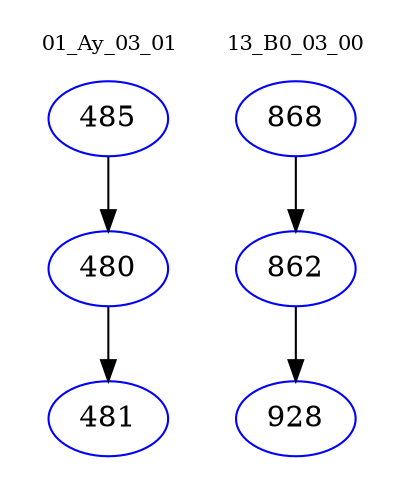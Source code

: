 digraph{
subgraph cluster_0 {
color = white
label = "01_Ay_03_01";
fontsize=10;
T0_485 [label="485", color="blue"]
T0_485 -> T0_480 [color="black"]
T0_480 [label="480", color="blue"]
T0_480 -> T0_481 [color="black"]
T0_481 [label="481", color="blue"]
}
subgraph cluster_1 {
color = white
label = "13_B0_03_00";
fontsize=10;
T1_868 [label="868", color="blue"]
T1_868 -> T1_862 [color="black"]
T1_862 [label="862", color="blue"]
T1_862 -> T1_928 [color="black"]
T1_928 [label="928", color="blue"]
}
}
